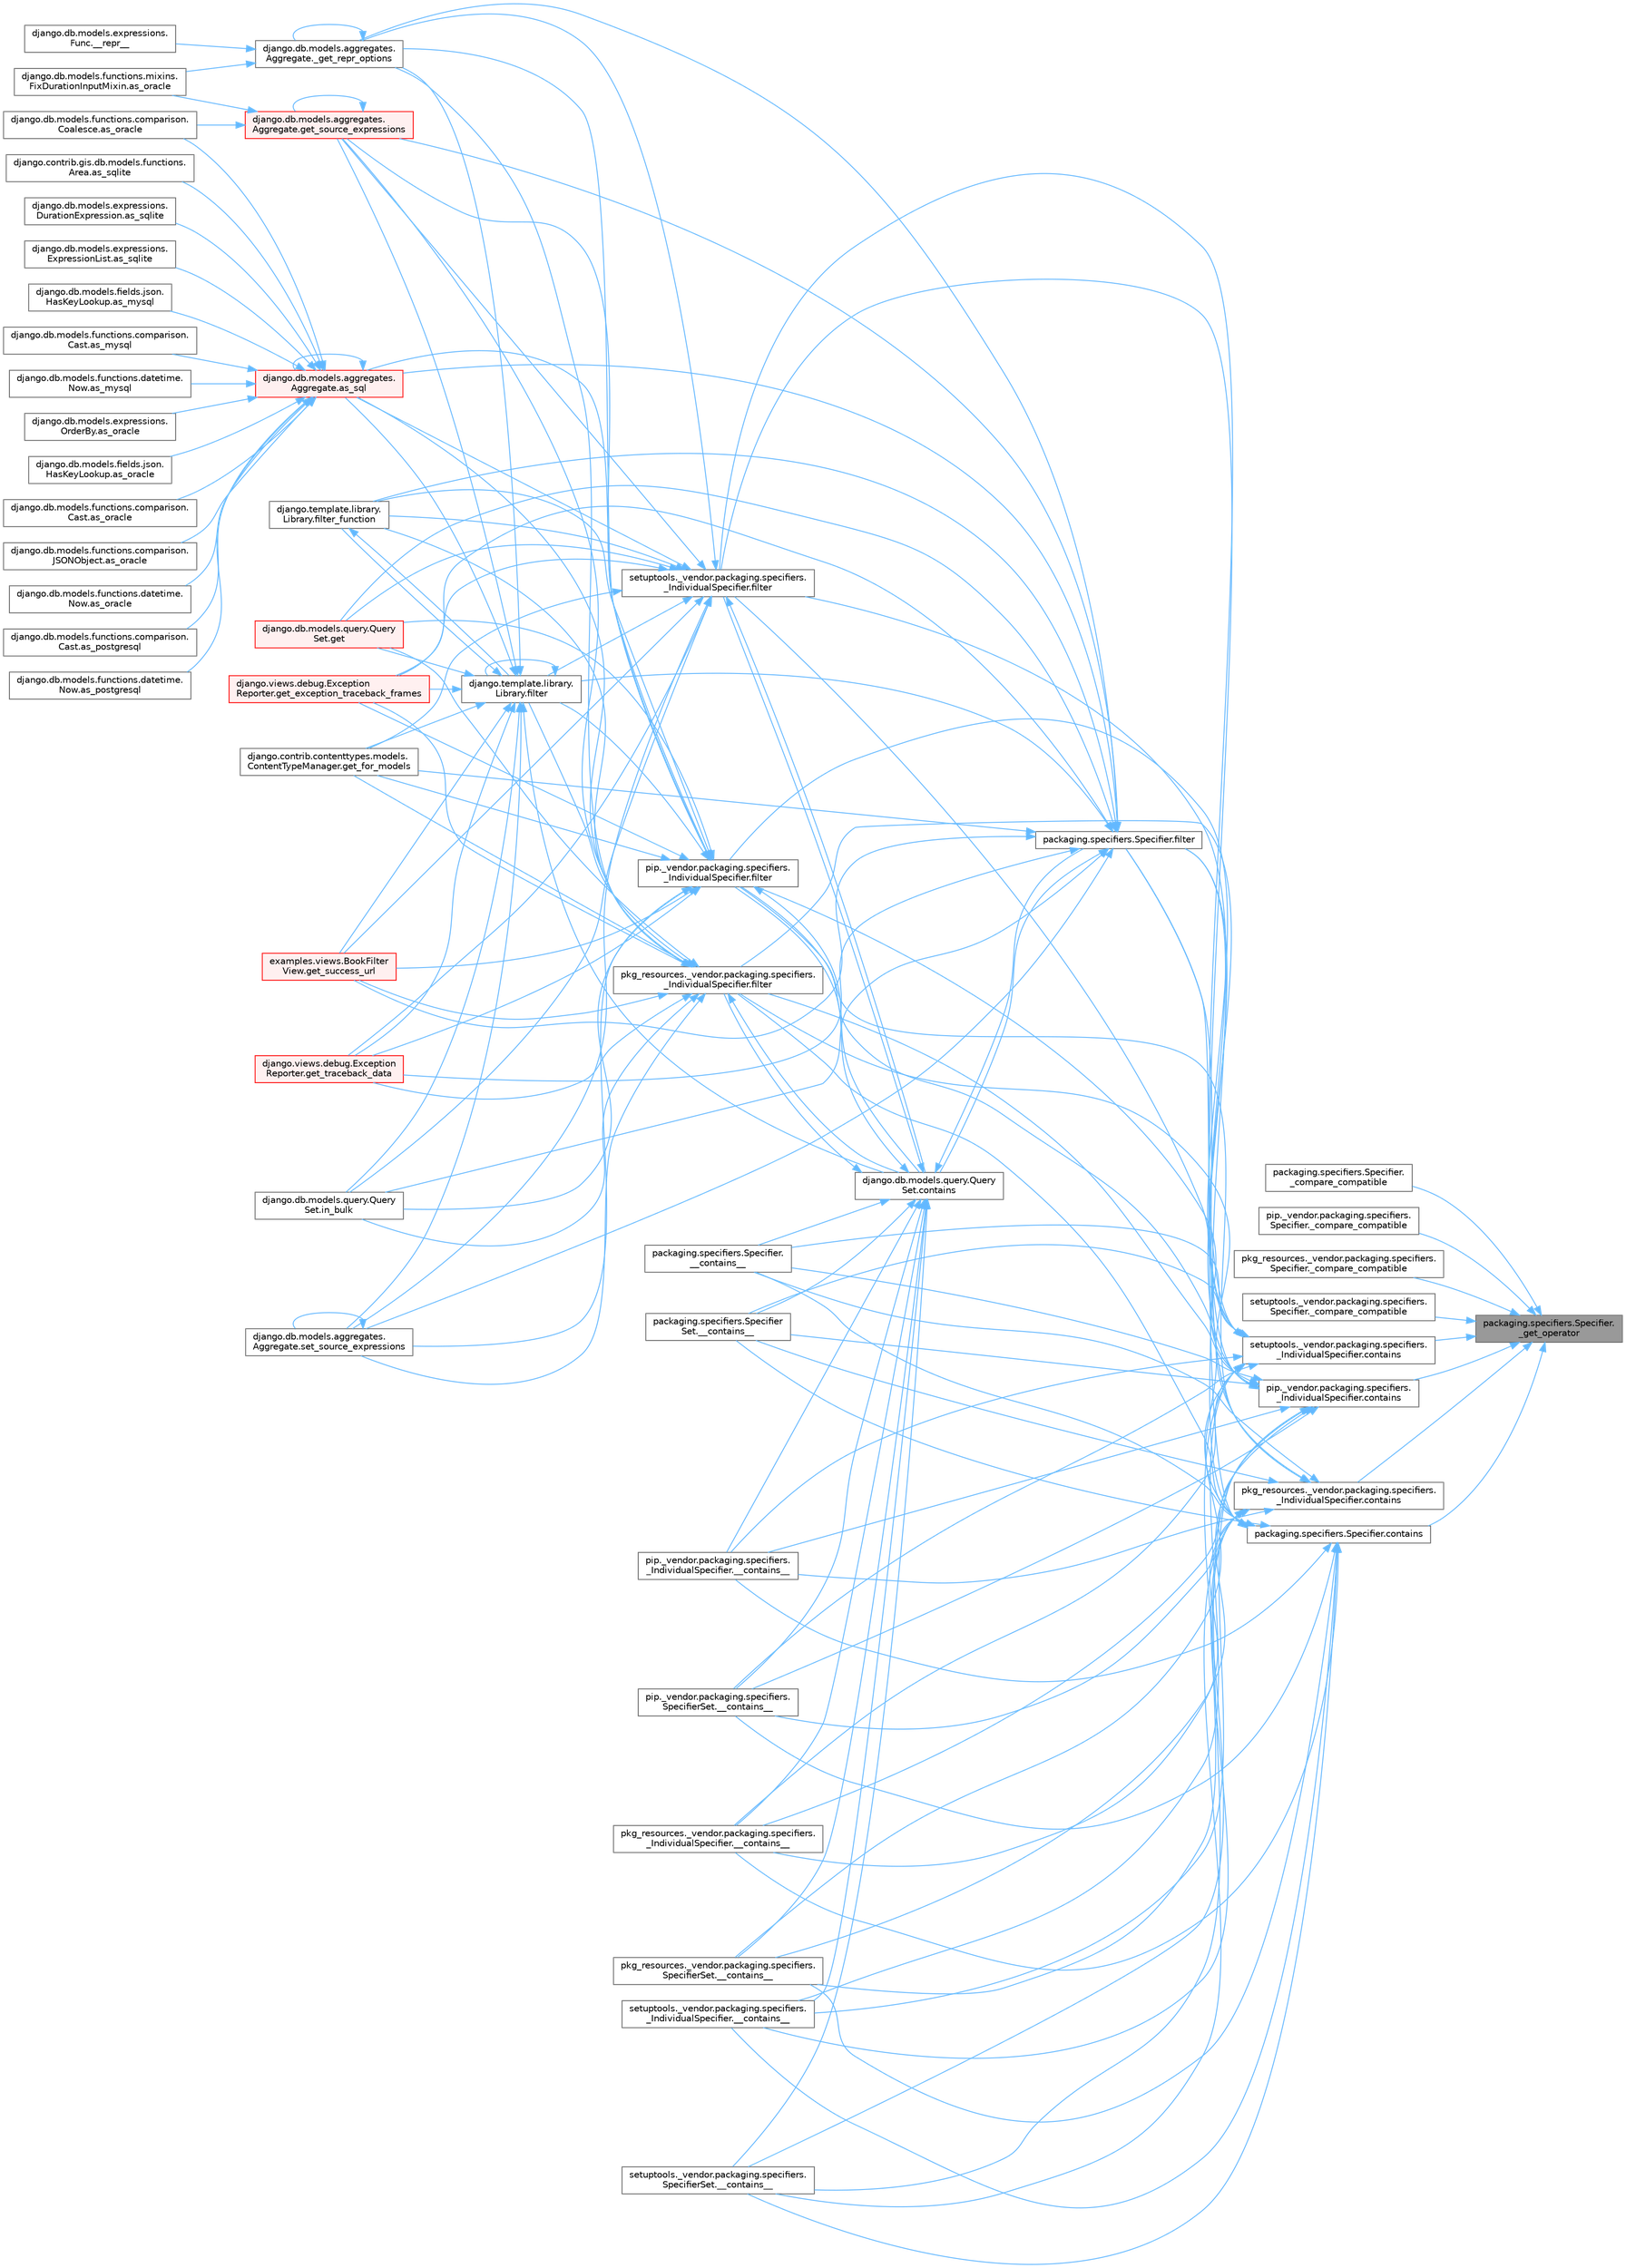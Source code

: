 digraph "packaging.specifiers.Specifier._get_operator"
{
 // LATEX_PDF_SIZE
  bgcolor="transparent";
  edge [fontname=Helvetica,fontsize=10,labelfontname=Helvetica,labelfontsize=10];
  node [fontname=Helvetica,fontsize=10,shape=box,height=0.2,width=0.4];
  rankdir="RL";
  Node1 [id="Node000001",label="packaging.specifiers.Specifier.\l_get_operator",height=0.2,width=0.4,color="gray40", fillcolor="grey60", style="filled", fontcolor="black",tooltip=" "];
  Node1 -> Node2 [id="edge1_Node000001_Node000002",dir="back",color="steelblue1",style="solid",tooltip=" "];
  Node2 [id="Node000002",label="packaging.specifiers.Specifier.\l_compare_compatible",height=0.2,width=0.4,color="grey40", fillcolor="white", style="filled",URL="$classpackaging_1_1specifiers_1_1_specifier.html#af9181b9df907a0b9c462b6cd3bc9aaca",tooltip=" "];
  Node1 -> Node3 [id="edge2_Node000001_Node000003",dir="back",color="steelblue1",style="solid",tooltip=" "];
  Node3 [id="Node000003",label="pip._vendor.packaging.specifiers.\lSpecifier._compare_compatible",height=0.2,width=0.4,color="grey40", fillcolor="white", style="filled",URL="$classpip_1_1__vendor_1_1packaging_1_1specifiers_1_1_specifier.html#ad3348ae7f143324b049592d00c802239",tooltip=" "];
  Node1 -> Node4 [id="edge3_Node000001_Node000004",dir="back",color="steelblue1",style="solid",tooltip=" "];
  Node4 [id="Node000004",label="pkg_resources._vendor.packaging.specifiers.\lSpecifier._compare_compatible",height=0.2,width=0.4,color="grey40", fillcolor="white", style="filled",URL="$classpkg__resources_1_1__vendor_1_1packaging_1_1specifiers_1_1_specifier.html#ac7643fdc194954af1f5ef5c570c3f19c",tooltip=" "];
  Node1 -> Node5 [id="edge4_Node000001_Node000005",dir="back",color="steelblue1",style="solid",tooltip=" "];
  Node5 [id="Node000005",label="setuptools._vendor.packaging.specifiers.\lSpecifier._compare_compatible",height=0.2,width=0.4,color="grey40", fillcolor="white", style="filled",URL="$classsetuptools_1_1__vendor_1_1packaging_1_1specifiers_1_1_specifier.html#adeccaa338c080d929d7abe27e75bd9a2",tooltip=" "];
  Node1 -> Node6 [id="edge5_Node000001_Node000006",dir="back",color="steelblue1",style="solid",tooltip=" "];
  Node6 [id="Node000006",label="packaging.specifiers.Specifier.contains",height=0.2,width=0.4,color="grey40", fillcolor="white", style="filled",URL="$classpackaging_1_1specifiers_1_1_specifier.html#a782f94ca4b4d15bd461fd4c7a1c64ea1",tooltip=" "];
  Node6 -> Node7 [id="edge6_Node000006_Node000007",dir="back",color="steelblue1",style="solid",tooltip=" "];
  Node7 [id="Node000007",label="packaging.specifiers.Specifier.\l__contains__",height=0.2,width=0.4,color="grey40", fillcolor="white", style="filled",URL="$classpackaging_1_1specifiers_1_1_specifier.html#adc6d0f14bb1eff89499eea42047f3ba1",tooltip=" "];
  Node6 -> Node8 [id="edge7_Node000006_Node000008",dir="back",color="steelblue1",style="solid",tooltip=" "];
  Node8 [id="Node000008",label="packaging.specifiers.Specifier\lSet.__contains__",height=0.2,width=0.4,color="grey40", fillcolor="white", style="filled",URL="$classpackaging_1_1specifiers_1_1_specifier_set.html#afe431232e3df02a4ebec8ed882319eb4",tooltip=" "];
  Node6 -> Node9 [id="edge8_Node000006_Node000009",dir="back",color="steelblue1",style="solid",tooltip=" "];
  Node9 [id="Node000009",label="pip._vendor.packaging.specifiers.\l_IndividualSpecifier.__contains__",height=0.2,width=0.4,color="grey40", fillcolor="white", style="filled",URL="$classpip_1_1__vendor_1_1packaging_1_1specifiers_1_1___individual_specifier.html#a838b430af2f5ab5d2241a7c0bdd0e99e",tooltip=" "];
  Node6 -> Node10 [id="edge9_Node000006_Node000010",dir="back",color="steelblue1",style="solid",tooltip=" "];
  Node10 [id="Node000010",label="pip._vendor.packaging.specifiers.\lSpecifierSet.__contains__",height=0.2,width=0.4,color="grey40", fillcolor="white", style="filled",URL="$classpip_1_1__vendor_1_1packaging_1_1specifiers_1_1_specifier_set.html#a6129bfedcd20834661d4883f7fbaed86",tooltip=" "];
  Node6 -> Node11 [id="edge10_Node000006_Node000011",dir="back",color="steelblue1",style="solid",tooltip=" "];
  Node11 [id="Node000011",label="pkg_resources._vendor.packaging.specifiers.\l_IndividualSpecifier.__contains__",height=0.2,width=0.4,color="grey40", fillcolor="white", style="filled",URL="$classpkg__resources_1_1__vendor_1_1packaging_1_1specifiers_1_1___individual_specifier.html#a2370a23a1faa6987b992d9e69069aa6b",tooltip=" "];
  Node6 -> Node12 [id="edge11_Node000006_Node000012",dir="back",color="steelblue1",style="solid",tooltip=" "];
  Node12 [id="Node000012",label="pkg_resources._vendor.packaging.specifiers.\lSpecifierSet.__contains__",height=0.2,width=0.4,color="grey40", fillcolor="white", style="filled",URL="$classpkg__resources_1_1__vendor_1_1packaging_1_1specifiers_1_1_specifier_set.html#aad5022ca5dea895ec350e338ba308529",tooltip=" "];
  Node6 -> Node13 [id="edge12_Node000006_Node000013",dir="back",color="steelblue1",style="solid",tooltip=" "];
  Node13 [id="Node000013",label="setuptools._vendor.packaging.specifiers.\l_IndividualSpecifier.__contains__",height=0.2,width=0.4,color="grey40", fillcolor="white", style="filled",URL="$classsetuptools_1_1__vendor_1_1packaging_1_1specifiers_1_1___individual_specifier.html#aff90cdb7b48e1e261461d10f6bbe8c5e",tooltip=" "];
  Node6 -> Node14 [id="edge13_Node000006_Node000014",dir="back",color="steelblue1",style="solid",tooltip=" "];
  Node14 [id="Node000014",label="setuptools._vendor.packaging.specifiers.\lSpecifierSet.__contains__",height=0.2,width=0.4,color="grey40", fillcolor="white", style="filled",URL="$classsetuptools_1_1__vendor_1_1packaging_1_1specifiers_1_1_specifier_set.html#a44a6f0f6a924c5c4fb150fff13c089c6",tooltip=" "];
  Node6 -> Node15 [id="edge14_Node000006_Node000015",dir="back",color="steelblue1",style="solid",tooltip=" "];
  Node15 [id="Node000015",label="packaging.specifiers.Specifier.filter",height=0.2,width=0.4,color="grey40", fillcolor="white", style="filled",URL="$classpackaging_1_1specifiers_1_1_specifier.html#a22d9e14c5343d89e742b098b6d7997f7",tooltip=" "];
  Node15 -> Node16 [id="edge15_Node000015_Node000016",dir="back",color="steelblue1",style="solid",tooltip=" "];
  Node16 [id="Node000016",label="django.db.models.aggregates.\lAggregate._get_repr_options",height=0.2,width=0.4,color="grey40", fillcolor="white", style="filled",URL="$classdjango_1_1db_1_1models_1_1aggregates_1_1_aggregate.html#a9256cb09b47d2922447ef2d7e78a9cc7",tooltip=" "];
  Node16 -> Node17 [id="edge16_Node000016_Node000017",dir="back",color="steelblue1",style="solid",tooltip=" "];
  Node17 [id="Node000017",label="django.db.models.expressions.\lFunc.__repr__",height=0.2,width=0.4,color="grey40", fillcolor="white", style="filled",URL="$classdjango_1_1db_1_1models_1_1expressions_1_1_func.html#ad1ef3800339ee0fc7cb10de00f83dc79",tooltip=" "];
  Node16 -> Node16 [id="edge17_Node000016_Node000016",dir="back",color="steelblue1",style="solid",tooltip=" "];
  Node16 -> Node18 [id="edge18_Node000016_Node000018",dir="back",color="steelblue1",style="solid",tooltip=" "];
  Node18 [id="Node000018",label="django.db.models.functions.mixins.\lFixDurationInputMixin.as_oracle",height=0.2,width=0.4,color="grey40", fillcolor="white", style="filled",URL="$classdjango_1_1db_1_1models_1_1functions_1_1mixins_1_1_fix_duration_input_mixin.html#a2e5d6957724a89d03541cc897b6e6e53",tooltip=" "];
  Node15 -> Node19 [id="edge19_Node000015_Node000019",dir="back",color="steelblue1",style="solid",tooltip=" "];
  Node19 [id="Node000019",label="django.db.models.aggregates.\lAggregate.as_sql",height=0.2,width=0.4,color="red", fillcolor="#FFF0F0", style="filled",URL="$classdjango_1_1db_1_1models_1_1aggregates_1_1_aggregate.html#aeb213202f480fabf5956d513efab08d6",tooltip=" "];
  Node19 -> Node20 [id="edge20_Node000019_Node000020",dir="back",color="steelblue1",style="solid",tooltip=" "];
  Node20 [id="Node000020",label="django.db.models.fields.json.\lHasKeyLookup.as_mysql",height=0.2,width=0.4,color="grey40", fillcolor="white", style="filled",URL="$classdjango_1_1db_1_1models_1_1fields_1_1json_1_1_has_key_lookup.html#a10f67427287f2c0ea32513ca6f481e96",tooltip=" "];
  Node19 -> Node21 [id="edge21_Node000019_Node000021",dir="back",color="steelblue1",style="solid",tooltip=" "];
  Node21 [id="Node000021",label="django.db.models.functions.comparison.\lCast.as_mysql",height=0.2,width=0.4,color="grey40", fillcolor="white", style="filled",URL="$classdjango_1_1db_1_1models_1_1functions_1_1comparison_1_1_cast.html#a447737891e955909c6a381529a67a84e",tooltip=" "];
  Node19 -> Node22 [id="edge22_Node000019_Node000022",dir="back",color="steelblue1",style="solid",tooltip=" "];
  Node22 [id="Node000022",label="django.db.models.functions.datetime.\lNow.as_mysql",height=0.2,width=0.4,color="grey40", fillcolor="white", style="filled",URL="$classdjango_1_1db_1_1models_1_1functions_1_1datetime_1_1_now.html#a070a9334fb198086c0c4e96e9725d92b",tooltip=" "];
  Node19 -> Node23 [id="edge23_Node000019_Node000023",dir="back",color="steelblue1",style="solid",tooltip=" "];
  Node23 [id="Node000023",label="django.db.models.expressions.\lOrderBy.as_oracle",height=0.2,width=0.4,color="grey40", fillcolor="white", style="filled",URL="$classdjango_1_1db_1_1models_1_1expressions_1_1_order_by.html#af9b6ede9b0df85d6bcf54f983b3a8f6a",tooltip=" "];
  Node19 -> Node24 [id="edge24_Node000019_Node000024",dir="back",color="steelblue1",style="solid",tooltip=" "];
  Node24 [id="Node000024",label="django.db.models.fields.json.\lHasKeyLookup.as_oracle",height=0.2,width=0.4,color="grey40", fillcolor="white", style="filled",URL="$classdjango_1_1db_1_1models_1_1fields_1_1json_1_1_has_key_lookup.html#afbb88aa4fb23b3ec3acdc695c2f52398",tooltip=" "];
  Node19 -> Node25 [id="edge25_Node000019_Node000025",dir="back",color="steelblue1",style="solid",tooltip=" "];
  Node25 [id="Node000025",label="django.db.models.functions.comparison.\lCast.as_oracle",height=0.2,width=0.4,color="grey40", fillcolor="white", style="filled",URL="$classdjango_1_1db_1_1models_1_1functions_1_1comparison_1_1_cast.html#ad466cd7ca85dc257d9e2718f41a263ec",tooltip=" "];
  Node19 -> Node26 [id="edge26_Node000019_Node000026",dir="back",color="steelblue1",style="solid",tooltip=" "];
  Node26 [id="Node000026",label="django.db.models.functions.comparison.\lCoalesce.as_oracle",height=0.2,width=0.4,color="grey40", fillcolor="white", style="filled",URL="$classdjango_1_1db_1_1models_1_1functions_1_1comparison_1_1_coalesce.html#a1bbeea180ef3ef4d8ba5d51d33d6ef85",tooltip=" "];
  Node19 -> Node27 [id="edge27_Node000019_Node000027",dir="back",color="steelblue1",style="solid",tooltip=" "];
  Node27 [id="Node000027",label="django.db.models.functions.comparison.\lJSONObject.as_oracle",height=0.2,width=0.4,color="grey40", fillcolor="white", style="filled",URL="$classdjango_1_1db_1_1models_1_1functions_1_1comparison_1_1_j_s_o_n_object.html#a4b4fa1161d27b0a9bbbdd0370e9af364",tooltip=" "];
  Node19 -> Node28 [id="edge28_Node000019_Node000028",dir="back",color="steelblue1",style="solid",tooltip=" "];
  Node28 [id="Node000028",label="django.db.models.functions.datetime.\lNow.as_oracle",height=0.2,width=0.4,color="grey40", fillcolor="white", style="filled",URL="$classdjango_1_1db_1_1models_1_1functions_1_1datetime_1_1_now.html#ad5e1ae918a5c4d39f675f98280440538",tooltip=" "];
  Node19 -> Node29 [id="edge29_Node000019_Node000029",dir="back",color="steelblue1",style="solid",tooltip=" "];
  Node29 [id="Node000029",label="django.db.models.functions.comparison.\lCast.as_postgresql",height=0.2,width=0.4,color="grey40", fillcolor="white", style="filled",URL="$classdjango_1_1db_1_1models_1_1functions_1_1comparison_1_1_cast.html#ae51aa6aa6fe8ca7064d8bca2f8e05188",tooltip=" "];
  Node19 -> Node30 [id="edge30_Node000019_Node000030",dir="back",color="steelblue1",style="solid",tooltip=" "];
  Node30 [id="Node000030",label="django.db.models.functions.datetime.\lNow.as_postgresql",height=0.2,width=0.4,color="grey40", fillcolor="white", style="filled",URL="$classdjango_1_1db_1_1models_1_1functions_1_1datetime_1_1_now.html#af1402a88867fc6d69f3f56f655f37fca",tooltip=" "];
  Node19 -> Node19 [id="edge31_Node000019_Node000019",dir="back",color="steelblue1",style="solid",tooltip=" "];
  Node19 -> Node31 [id="edge32_Node000019_Node000031",dir="back",color="steelblue1",style="solid",tooltip=" "];
  Node31 [id="Node000031",label="django.contrib.gis.db.models.functions.\lArea.as_sqlite",height=0.2,width=0.4,color="grey40", fillcolor="white", style="filled",URL="$classdjango_1_1contrib_1_1gis_1_1db_1_1models_1_1functions_1_1_area.html#ab8bfa3d35d4368e04318069dd28bd2ca",tooltip=" "];
  Node19 -> Node32 [id="edge33_Node000019_Node000032",dir="back",color="steelblue1",style="solid",tooltip=" "];
  Node32 [id="Node000032",label="django.db.models.expressions.\lDurationExpression.as_sqlite",height=0.2,width=0.4,color="grey40", fillcolor="white", style="filled",URL="$classdjango_1_1db_1_1models_1_1expressions_1_1_duration_expression.html#a5f33f70ca03904ce9b2e9824652e9fff",tooltip=" "];
  Node19 -> Node33 [id="edge34_Node000019_Node000033",dir="back",color="steelblue1",style="solid",tooltip=" "];
  Node33 [id="Node000033",label="django.db.models.expressions.\lExpressionList.as_sqlite",height=0.2,width=0.4,color="grey40", fillcolor="white", style="filled",URL="$classdjango_1_1db_1_1models_1_1expressions_1_1_expression_list.html#ae577275a98dec786535830e8d24aa13e",tooltip=" "];
  Node15 -> Node48 [id="edge35_Node000015_Node000048",dir="back",color="steelblue1",style="solid",tooltip=" "];
  Node48 [id="Node000048",label="django.db.models.query.Query\lSet.contains",height=0.2,width=0.4,color="grey40", fillcolor="white", style="filled",URL="$classdjango_1_1db_1_1models_1_1query_1_1_query_set.html#a242e569a4bce6723adc3e71fdc69b70f",tooltip=" "];
  Node48 -> Node7 [id="edge36_Node000048_Node000007",dir="back",color="steelblue1",style="solid",tooltip=" "];
  Node48 -> Node8 [id="edge37_Node000048_Node000008",dir="back",color="steelblue1",style="solid",tooltip=" "];
  Node48 -> Node9 [id="edge38_Node000048_Node000009",dir="back",color="steelblue1",style="solid",tooltip=" "];
  Node48 -> Node10 [id="edge39_Node000048_Node000010",dir="back",color="steelblue1",style="solid",tooltip=" "];
  Node48 -> Node11 [id="edge40_Node000048_Node000011",dir="back",color="steelblue1",style="solid",tooltip=" "];
  Node48 -> Node12 [id="edge41_Node000048_Node000012",dir="back",color="steelblue1",style="solid",tooltip=" "];
  Node48 -> Node13 [id="edge42_Node000048_Node000013",dir="back",color="steelblue1",style="solid",tooltip=" "];
  Node48 -> Node14 [id="edge43_Node000048_Node000014",dir="back",color="steelblue1",style="solid",tooltip=" "];
  Node48 -> Node15 [id="edge44_Node000048_Node000015",dir="back",color="steelblue1",style="solid",tooltip=" "];
  Node48 -> Node49 [id="edge45_Node000048_Node000049",dir="back",color="steelblue1",style="solid",tooltip=" "];
  Node49 [id="Node000049",label="pip._vendor.packaging.specifiers.\l_IndividualSpecifier.filter",height=0.2,width=0.4,color="grey40", fillcolor="white", style="filled",URL="$classpip_1_1__vendor_1_1packaging_1_1specifiers_1_1___individual_specifier.html#a6203976cfa5ddd6a1f47f8dfe0669fd7",tooltip=" "];
  Node49 -> Node16 [id="edge46_Node000049_Node000016",dir="back",color="steelblue1",style="solid",tooltip=" "];
  Node49 -> Node19 [id="edge47_Node000049_Node000019",dir="back",color="steelblue1",style="solid",tooltip=" "];
  Node49 -> Node48 [id="edge48_Node000049_Node000048",dir="back",color="steelblue1",style="solid",tooltip=" "];
  Node49 -> Node50 [id="edge49_Node000049_Node000050",dir="back",color="steelblue1",style="solid",tooltip=" "];
  Node50 [id="Node000050",label="django.template.library.\lLibrary.filter",height=0.2,width=0.4,color="grey40", fillcolor="white", style="filled",URL="$classdjango_1_1template_1_1library_1_1_library.html#ac67bb1211ffc0354d5bf33029a58aa43",tooltip=" "];
  Node50 -> Node16 [id="edge50_Node000050_Node000016",dir="back",color="steelblue1",style="solid",tooltip=" "];
  Node50 -> Node19 [id="edge51_Node000050_Node000019",dir="back",color="steelblue1",style="solid",tooltip=" "];
  Node50 -> Node48 [id="edge52_Node000050_Node000048",dir="back",color="steelblue1",style="solid",tooltip=" "];
  Node50 -> Node50 [id="edge53_Node000050_Node000050",dir="back",color="steelblue1",style="solid",tooltip=" "];
  Node50 -> Node51 [id="edge54_Node000050_Node000051",dir="back",color="steelblue1",style="solid",tooltip=" "];
  Node51 [id="Node000051",label="django.template.library.\lLibrary.filter_function",height=0.2,width=0.4,color="grey40", fillcolor="white", style="filled",URL="$classdjango_1_1template_1_1library_1_1_library.html#ac31ca4b9799430f0623aea9d177a04dc",tooltip=" "];
  Node51 -> Node50 [id="edge55_Node000051_Node000050",dir="back",color="steelblue1",style="solid",tooltip=" "];
  Node50 -> Node52 [id="edge56_Node000050_Node000052",dir="back",color="steelblue1",style="solid",tooltip=" "];
  Node52 [id="Node000052",label="django.db.models.query.Query\lSet.get",height=0.2,width=0.4,color="red", fillcolor="#FFF0F0", style="filled",URL="$classdjango_1_1db_1_1models_1_1query_1_1_query_set.html#afe9afa909843984d4fa4c2555f0f1310",tooltip=" "];
  Node50 -> Node2615 [id="edge57_Node000050_Node002615",dir="back",color="steelblue1",style="solid",tooltip=" "];
  Node2615 [id="Node002615",label="django.views.debug.Exception\lReporter.get_exception_traceback_frames",height=0.2,width=0.4,color="red", fillcolor="#FFF0F0", style="filled",URL="$classdjango_1_1views_1_1debug_1_1_exception_reporter.html#a326b08b3941038a5504f8e0a846bae68",tooltip=" "];
  Node50 -> Node699 [id="edge58_Node000050_Node000699",dir="back",color="steelblue1",style="solid",tooltip=" "];
  Node699 [id="Node000699",label="django.contrib.contenttypes.models.\lContentTypeManager.get_for_models",height=0.2,width=0.4,color="grey40", fillcolor="white", style="filled",URL="$classdjango_1_1contrib_1_1contenttypes_1_1models_1_1_content_type_manager.html#a541a2e215680799739b6f8c1b19ddda4",tooltip=" "];
  Node50 -> Node2617 [id="edge59_Node000050_Node002617",dir="back",color="steelblue1",style="solid",tooltip=" "];
  Node2617 [id="Node002617",label="django.db.models.aggregates.\lAggregate.get_source_expressions",height=0.2,width=0.4,color="red", fillcolor="#FFF0F0", style="filled",URL="$classdjango_1_1db_1_1models_1_1aggregates_1_1_aggregate.html#a4a47839518c013f780a931e4bcf2d4f1",tooltip=" "];
  Node2617 -> Node26 [id="edge60_Node002617_Node000026",dir="back",color="steelblue1",style="solid",tooltip=" "];
  Node2617 -> Node18 [id="edge61_Node002617_Node000018",dir="back",color="steelblue1",style="solid",tooltip=" "];
  Node2617 -> Node2617 [id="edge62_Node002617_Node002617",dir="back",color="steelblue1",style="solid",tooltip=" "];
  Node50 -> Node2619 [id="edge63_Node000050_Node002619",dir="back",color="steelblue1",style="solid",tooltip=" "];
  Node2619 [id="Node002619",label="examples.views.BookFilter\lView.get_success_url",height=0.2,width=0.4,color="red", fillcolor="#FFF0F0", style="filled",URL="$classexamples_1_1views_1_1_book_filter_view.html#aa2850ac24b9acf2933ac3db160ee5a56",tooltip=" "];
  Node50 -> Node163 [id="edge64_Node000050_Node000163",dir="back",color="steelblue1",style="solid",tooltip=" "];
  Node163 [id="Node000163",label="django.views.debug.Exception\lReporter.get_traceback_data",height=0.2,width=0.4,color="red", fillcolor="#FFF0F0", style="filled",URL="$classdjango_1_1views_1_1debug_1_1_exception_reporter.html#ada9d00ba4c901b186db405e92ebbc211",tooltip=" "];
  Node50 -> Node2620 [id="edge65_Node000050_Node002620",dir="back",color="steelblue1",style="solid",tooltip=" "];
  Node2620 [id="Node002620",label="django.db.models.query.Query\lSet.in_bulk",height=0.2,width=0.4,color="grey40", fillcolor="white", style="filled",URL="$classdjango_1_1db_1_1models_1_1query_1_1_query_set.html#a5958a37586e4e5a39b6b2f8e3fa65d86",tooltip=" "];
  Node50 -> Node2621 [id="edge66_Node000050_Node002621",dir="back",color="steelblue1",style="solid",tooltip=" "];
  Node2621 [id="Node002621",label="django.db.models.aggregates.\lAggregate.set_source_expressions",height=0.2,width=0.4,color="grey40", fillcolor="white", style="filled",URL="$classdjango_1_1db_1_1models_1_1aggregates_1_1_aggregate.html#ae123c87f582b2a3de60590013454b69f",tooltip=" "];
  Node2621 -> Node2621 [id="edge67_Node002621_Node002621",dir="back",color="steelblue1",style="solid",tooltip=" "];
  Node49 -> Node51 [id="edge68_Node000049_Node000051",dir="back",color="steelblue1",style="solid",tooltip=" "];
  Node49 -> Node52 [id="edge69_Node000049_Node000052",dir="back",color="steelblue1",style="solid",tooltip=" "];
  Node49 -> Node2615 [id="edge70_Node000049_Node002615",dir="back",color="steelblue1",style="solid",tooltip=" "];
  Node49 -> Node699 [id="edge71_Node000049_Node000699",dir="back",color="steelblue1",style="solid",tooltip=" "];
  Node49 -> Node2617 [id="edge72_Node000049_Node002617",dir="back",color="steelblue1",style="solid",tooltip=" "];
  Node49 -> Node2619 [id="edge73_Node000049_Node002619",dir="back",color="steelblue1",style="solid",tooltip=" "];
  Node49 -> Node163 [id="edge74_Node000049_Node000163",dir="back",color="steelblue1",style="solid",tooltip=" "];
  Node49 -> Node2620 [id="edge75_Node000049_Node002620",dir="back",color="steelblue1",style="solid",tooltip=" "];
  Node49 -> Node2621 [id="edge76_Node000049_Node002621",dir="back",color="steelblue1",style="solid",tooltip=" "];
  Node48 -> Node3182 [id="edge77_Node000048_Node003182",dir="back",color="steelblue1",style="solid",tooltip=" "];
  Node3182 [id="Node003182",label="pkg_resources._vendor.packaging.specifiers.\l_IndividualSpecifier.filter",height=0.2,width=0.4,color="grey40", fillcolor="white", style="filled",URL="$classpkg__resources_1_1__vendor_1_1packaging_1_1specifiers_1_1___individual_specifier.html#ad284c0e05b23f4b6838266492c00fc3e",tooltip=" "];
  Node3182 -> Node16 [id="edge78_Node003182_Node000016",dir="back",color="steelblue1",style="solid",tooltip=" "];
  Node3182 -> Node19 [id="edge79_Node003182_Node000019",dir="back",color="steelblue1",style="solid",tooltip=" "];
  Node3182 -> Node48 [id="edge80_Node003182_Node000048",dir="back",color="steelblue1",style="solid",tooltip=" "];
  Node3182 -> Node50 [id="edge81_Node003182_Node000050",dir="back",color="steelblue1",style="solid",tooltip=" "];
  Node3182 -> Node51 [id="edge82_Node003182_Node000051",dir="back",color="steelblue1",style="solid",tooltip=" "];
  Node3182 -> Node52 [id="edge83_Node003182_Node000052",dir="back",color="steelblue1",style="solid",tooltip=" "];
  Node3182 -> Node2615 [id="edge84_Node003182_Node002615",dir="back",color="steelblue1",style="solid",tooltip=" "];
  Node3182 -> Node699 [id="edge85_Node003182_Node000699",dir="back",color="steelblue1",style="solid",tooltip=" "];
  Node3182 -> Node2617 [id="edge86_Node003182_Node002617",dir="back",color="steelblue1",style="solid",tooltip=" "];
  Node3182 -> Node2619 [id="edge87_Node003182_Node002619",dir="back",color="steelblue1",style="solid",tooltip=" "];
  Node3182 -> Node163 [id="edge88_Node003182_Node000163",dir="back",color="steelblue1",style="solid",tooltip=" "];
  Node3182 -> Node2620 [id="edge89_Node003182_Node002620",dir="back",color="steelblue1",style="solid",tooltip=" "];
  Node3182 -> Node2621 [id="edge90_Node003182_Node002621",dir="back",color="steelblue1",style="solid",tooltip=" "];
  Node48 -> Node3183 [id="edge91_Node000048_Node003183",dir="back",color="steelblue1",style="solid",tooltip=" "];
  Node3183 [id="Node003183",label="setuptools._vendor.packaging.specifiers.\l_IndividualSpecifier.filter",height=0.2,width=0.4,color="grey40", fillcolor="white", style="filled",URL="$classsetuptools_1_1__vendor_1_1packaging_1_1specifiers_1_1___individual_specifier.html#a7f35b396bffe2a5276887eda17fd660b",tooltip=" "];
  Node3183 -> Node16 [id="edge92_Node003183_Node000016",dir="back",color="steelblue1",style="solid",tooltip=" "];
  Node3183 -> Node19 [id="edge93_Node003183_Node000019",dir="back",color="steelblue1",style="solid",tooltip=" "];
  Node3183 -> Node48 [id="edge94_Node003183_Node000048",dir="back",color="steelblue1",style="solid",tooltip=" "];
  Node3183 -> Node50 [id="edge95_Node003183_Node000050",dir="back",color="steelblue1",style="solid",tooltip=" "];
  Node3183 -> Node51 [id="edge96_Node003183_Node000051",dir="back",color="steelblue1",style="solid",tooltip=" "];
  Node3183 -> Node52 [id="edge97_Node003183_Node000052",dir="back",color="steelblue1",style="solid",tooltip=" "];
  Node3183 -> Node2615 [id="edge98_Node003183_Node002615",dir="back",color="steelblue1",style="solid",tooltip=" "];
  Node3183 -> Node699 [id="edge99_Node003183_Node000699",dir="back",color="steelblue1",style="solid",tooltip=" "];
  Node3183 -> Node2617 [id="edge100_Node003183_Node002617",dir="back",color="steelblue1",style="solid",tooltip=" "];
  Node3183 -> Node2619 [id="edge101_Node003183_Node002619",dir="back",color="steelblue1",style="solid",tooltip=" "];
  Node3183 -> Node163 [id="edge102_Node003183_Node000163",dir="back",color="steelblue1",style="solid",tooltip=" "];
  Node3183 -> Node2620 [id="edge103_Node003183_Node002620",dir="back",color="steelblue1",style="solid",tooltip=" "];
  Node3183 -> Node2621 [id="edge104_Node003183_Node002621",dir="back",color="steelblue1",style="solid",tooltip=" "];
  Node15 -> Node50 [id="edge105_Node000015_Node000050",dir="back",color="steelblue1",style="solid",tooltip=" "];
  Node15 -> Node51 [id="edge106_Node000015_Node000051",dir="back",color="steelblue1",style="solid",tooltip=" "];
  Node15 -> Node52 [id="edge107_Node000015_Node000052",dir="back",color="steelblue1",style="solid",tooltip=" "];
  Node15 -> Node2615 [id="edge108_Node000015_Node002615",dir="back",color="steelblue1",style="solid",tooltip=" "];
  Node15 -> Node699 [id="edge109_Node000015_Node000699",dir="back",color="steelblue1",style="solid",tooltip=" "];
  Node15 -> Node2617 [id="edge110_Node000015_Node002617",dir="back",color="steelblue1",style="solid",tooltip=" "];
  Node15 -> Node2619 [id="edge111_Node000015_Node002619",dir="back",color="steelblue1",style="solid",tooltip=" "];
  Node15 -> Node163 [id="edge112_Node000015_Node000163",dir="back",color="steelblue1",style="solid",tooltip=" "];
  Node15 -> Node2620 [id="edge113_Node000015_Node002620",dir="back",color="steelblue1",style="solid",tooltip=" "];
  Node15 -> Node2621 [id="edge114_Node000015_Node002621",dir="back",color="steelblue1",style="solid",tooltip=" "];
  Node6 -> Node49 [id="edge115_Node000006_Node000049",dir="back",color="steelblue1",style="solid",tooltip=" "];
  Node6 -> Node3182 [id="edge116_Node000006_Node003182",dir="back",color="steelblue1",style="solid",tooltip=" "];
  Node6 -> Node3183 [id="edge117_Node000006_Node003183",dir="back",color="steelblue1",style="solid",tooltip=" "];
  Node1 -> Node3184 [id="edge118_Node000001_Node003184",dir="back",color="steelblue1",style="solid",tooltip=" "];
  Node3184 [id="Node003184",label="pip._vendor.packaging.specifiers.\l_IndividualSpecifier.contains",height=0.2,width=0.4,color="grey40", fillcolor="white", style="filled",URL="$classpip_1_1__vendor_1_1packaging_1_1specifiers_1_1___individual_specifier.html#a0225ec2329bc258c9ff7d62a4ad6dde5",tooltip=" "];
  Node3184 -> Node7 [id="edge119_Node003184_Node000007",dir="back",color="steelblue1",style="solid",tooltip=" "];
  Node3184 -> Node8 [id="edge120_Node003184_Node000008",dir="back",color="steelblue1",style="solid",tooltip=" "];
  Node3184 -> Node9 [id="edge121_Node003184_Node000009",dir="back",color="steelblue1",style="solid",tooltip=" "];
  Node3184 -> Node10 [id="edge122_Node003184_Node000010",dir="back",color="steelblue1",style="solid",tooltip=" "];
  Node3184 -> Node11 [id="edge123_Node003184_Node000011",dir="back",color="steelblue1",style="solid",tooltip=" "];
  Node3184 -> Node12 [id="edge124_Node003184_Node000012",dir="back",color="steelblue1",style="solid",tooltip=" "];
  Node3184 -> Node13 [id="edge125_Node003184_Node000013",dir="back",color="steelblue1",style="solid",tooltip=" "];
  Node3184 -> Node14 [id="edge126_Node003184_Node000014",dir="back",color="steelblue1",style="solid",tooltip=" "];
  Node3184 -> Node15 [id="edge127_Node003184_Node000015",dir="back",color="steelblue1",style="solid",tooltip=" "];
  Node3184 -> Node49 [id="edge128_Node003184_Node000049",dir="back",color="steelblue1",style="solid",tooltip=" "];
  Node3184 -> Node3182 [id="edge129_Node003184_Node003182",dir="back",color="steelblue1",style="solid",tooltip=" "];
  Node3184 -> Node3183 [id="edge130_Node003184_Node003183",dir="back",color="steelblue1",style="solid",tooltip=" "];
  Node1 -> Node3185 [id="edge131_Node000001_Node003185",dir="back",color="steelblue1",style="solid",tooltip=" "];
  Node3185 [id="Node003185",label="pkg_resources._vendor.packaging.specifiers.\l_IndividualSpecifier.contains",height=0.2,width=0.4,color="grey40", fillcolor="white", style="filled",URL="$classpkg__resources_1_1__vendor_1_1packaging_1_1specifiers_1_1___individual_specifier.html#ad490fa0c3edddc0b101c1f2a13af7644",tooltip=" "];
  Node3185 -> Node7 [id="edge132_Node003185_Node000007",dir="back",color="steelblue1",style="solid",tooltip=" "];
  Node3185 -> Node8 [id="edge133_Node003185_Node000008",dir="back",color="steelblue1",style="solid",tooltip=" "];
  Node3185 -> Node9 [id="edge134_Node003185_Node000009",dir="back",color="steelblue1",style="solid",tooltip=" "];
  Node3185 -> Node10 [id="edge135_Node003185_Node000010",dir="back",color="steelblue1",style="solid",tooltip=" "];
  Node3185 -> Node11 [id="edge136_Node003185_Node000011",dir="back",color="steelblue1",style="solid",tooltip=" "];
  Node3185 -> Node12 [id="edge137_Node003185_Node000012",dir="back",color="steelblue1",style="solid",tooltip=" "];
  Node3185 -> Node13 [id="edge138_Node003185_Node000013",dir="back",color="steelblue1",style="solid",tooltip=" "];
  Node3185 -> Node14 [id="edge139_Node003185_Node000014",dir="back",color="steelblue1",style="solid",tooltip=" "];
  Node3185 -> Node15 [id="edge140_Node003185_Node000015",dir="back",color="steelblue1",style="solid",tooltip=" "];
  Node3185 -> Node49 [id="edge141_Node003185_Node000049",dir="back",color="steelblue1",style="solid",tooltip=" "];
  Node3185 -> Node3182 [id="edge142_Node003185_Node003182",dir="back",color="steelblue1",style="solid",tooltip=" "];
  Node3185 -> Node3183 [id="edge143_Node003185_Node003183",dir="back",color="steelblue1",style="solid",tooltip=" "];
  Node1 -> Node3186 [id="edge144_Node000001_Node003186",dir="back",color="steelblue1",style="solid",tooltip=" "];
  Node3186 [id="Node003186",label="setuptools._vendor.packaging.specifiers.\l_IndividualSpecifier.contains",height=0.2,width=0.4,color="grey40", fillcolor="white", style="filled",URL="$classsetuptools_1_1__vendor_1_1packaging_1_1specifiers_1_1___individual_specifier.html#aed6d984e133bfe928b2ee6e1315a1d00",tooltip=" "];
  Node3186 -> Node7 [id="edge145_Node003186_Node000007",dir="back",color="steelblue1",style="solid",tooltip=" "];
  Node3186 -> Node8 [id="edge146_Node003186_Node000008",dir="back",color="steelblue1",style="solid",tooltip=" "];
  Node3186 -> Node9 [id="edge147_Node003186_Node000009",dir="back",color="steelblue1",style="solid",tooltip=" "];
  Node3186 -> Node10 [id="edge148_Node003186_Node000010",dir="back",color="steelblue1",style="solid",tooltip=" "];
  Node3186 -> Node11 [id="edge149_Node003186_Node000011",dir="back",color="steelblue1",style="solid",tooltip=" "];
  Node3186 -> Node12 [id="edge150_Node003186_Node000012",dir="back",color="steelblue1",style="solid",tooltip=" "];
  Node3186 -> Node13 [id="edge151_Node003186_Node000013",dir="back",color="steelblue1",style="solid",tooltip=" "];
  Node3186 -> Node14 [id="edge152_Node003186_Node000014",dir="back",color="steelblue1",style="solid",tooltip=" "];
  Node3186 -> Node15 [id="edge153_Node003186_Node000015",dir="back",color="steelblue1",style="solid",tooltip=" "];
  Node3186 -> Node49 [id="edge154_Node003186_Node000049",dir="back",color="steelblue1",style="solid",tooltip=" "];
  Node3186 -> Node3182 [id="edge155_Node003186_Node003182",dir="back",color="steelblue1",style="solid",tooltip=" "];
  Node3186 -> Node3183 [id="edge156_Node003186_Node003183",dir="back",color="steelblue1",style="solid",tooltip=" "];
}
